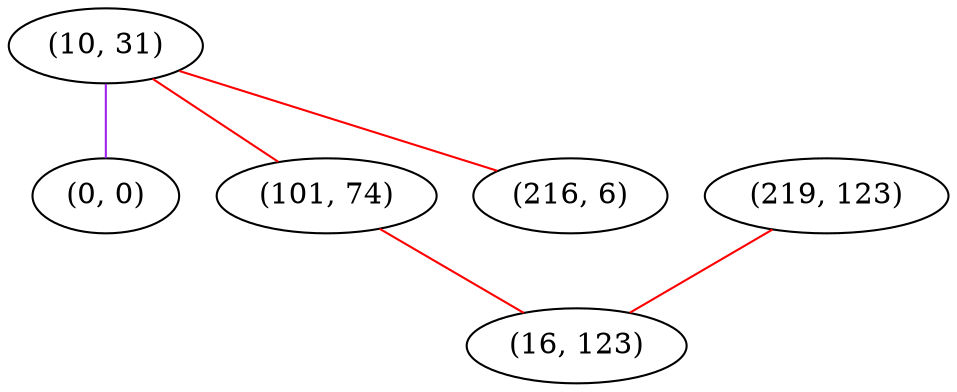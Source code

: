 graph "" {
"(10, 31)";
"(0, 0)";
"(101, 74)";
"(219, 123)";
"(216, 6)";
"(16, 123)";
"(10, 31)" -- "(216, 6)"  [color=red, key=0, weight=1];
"(10, 31)" -- "(0, 0)"  [color=purple, key=0, weight=4];
"(10, 31)" -- "(101, 74)"  [color=red, key=0, weight=1];
"(101, 74)" -- "(16, 123)"  [color=red, key=0, weight=1];
"(219, 123)" -- "(16, 123)"  [color=red, key=0, weight=1];
}
